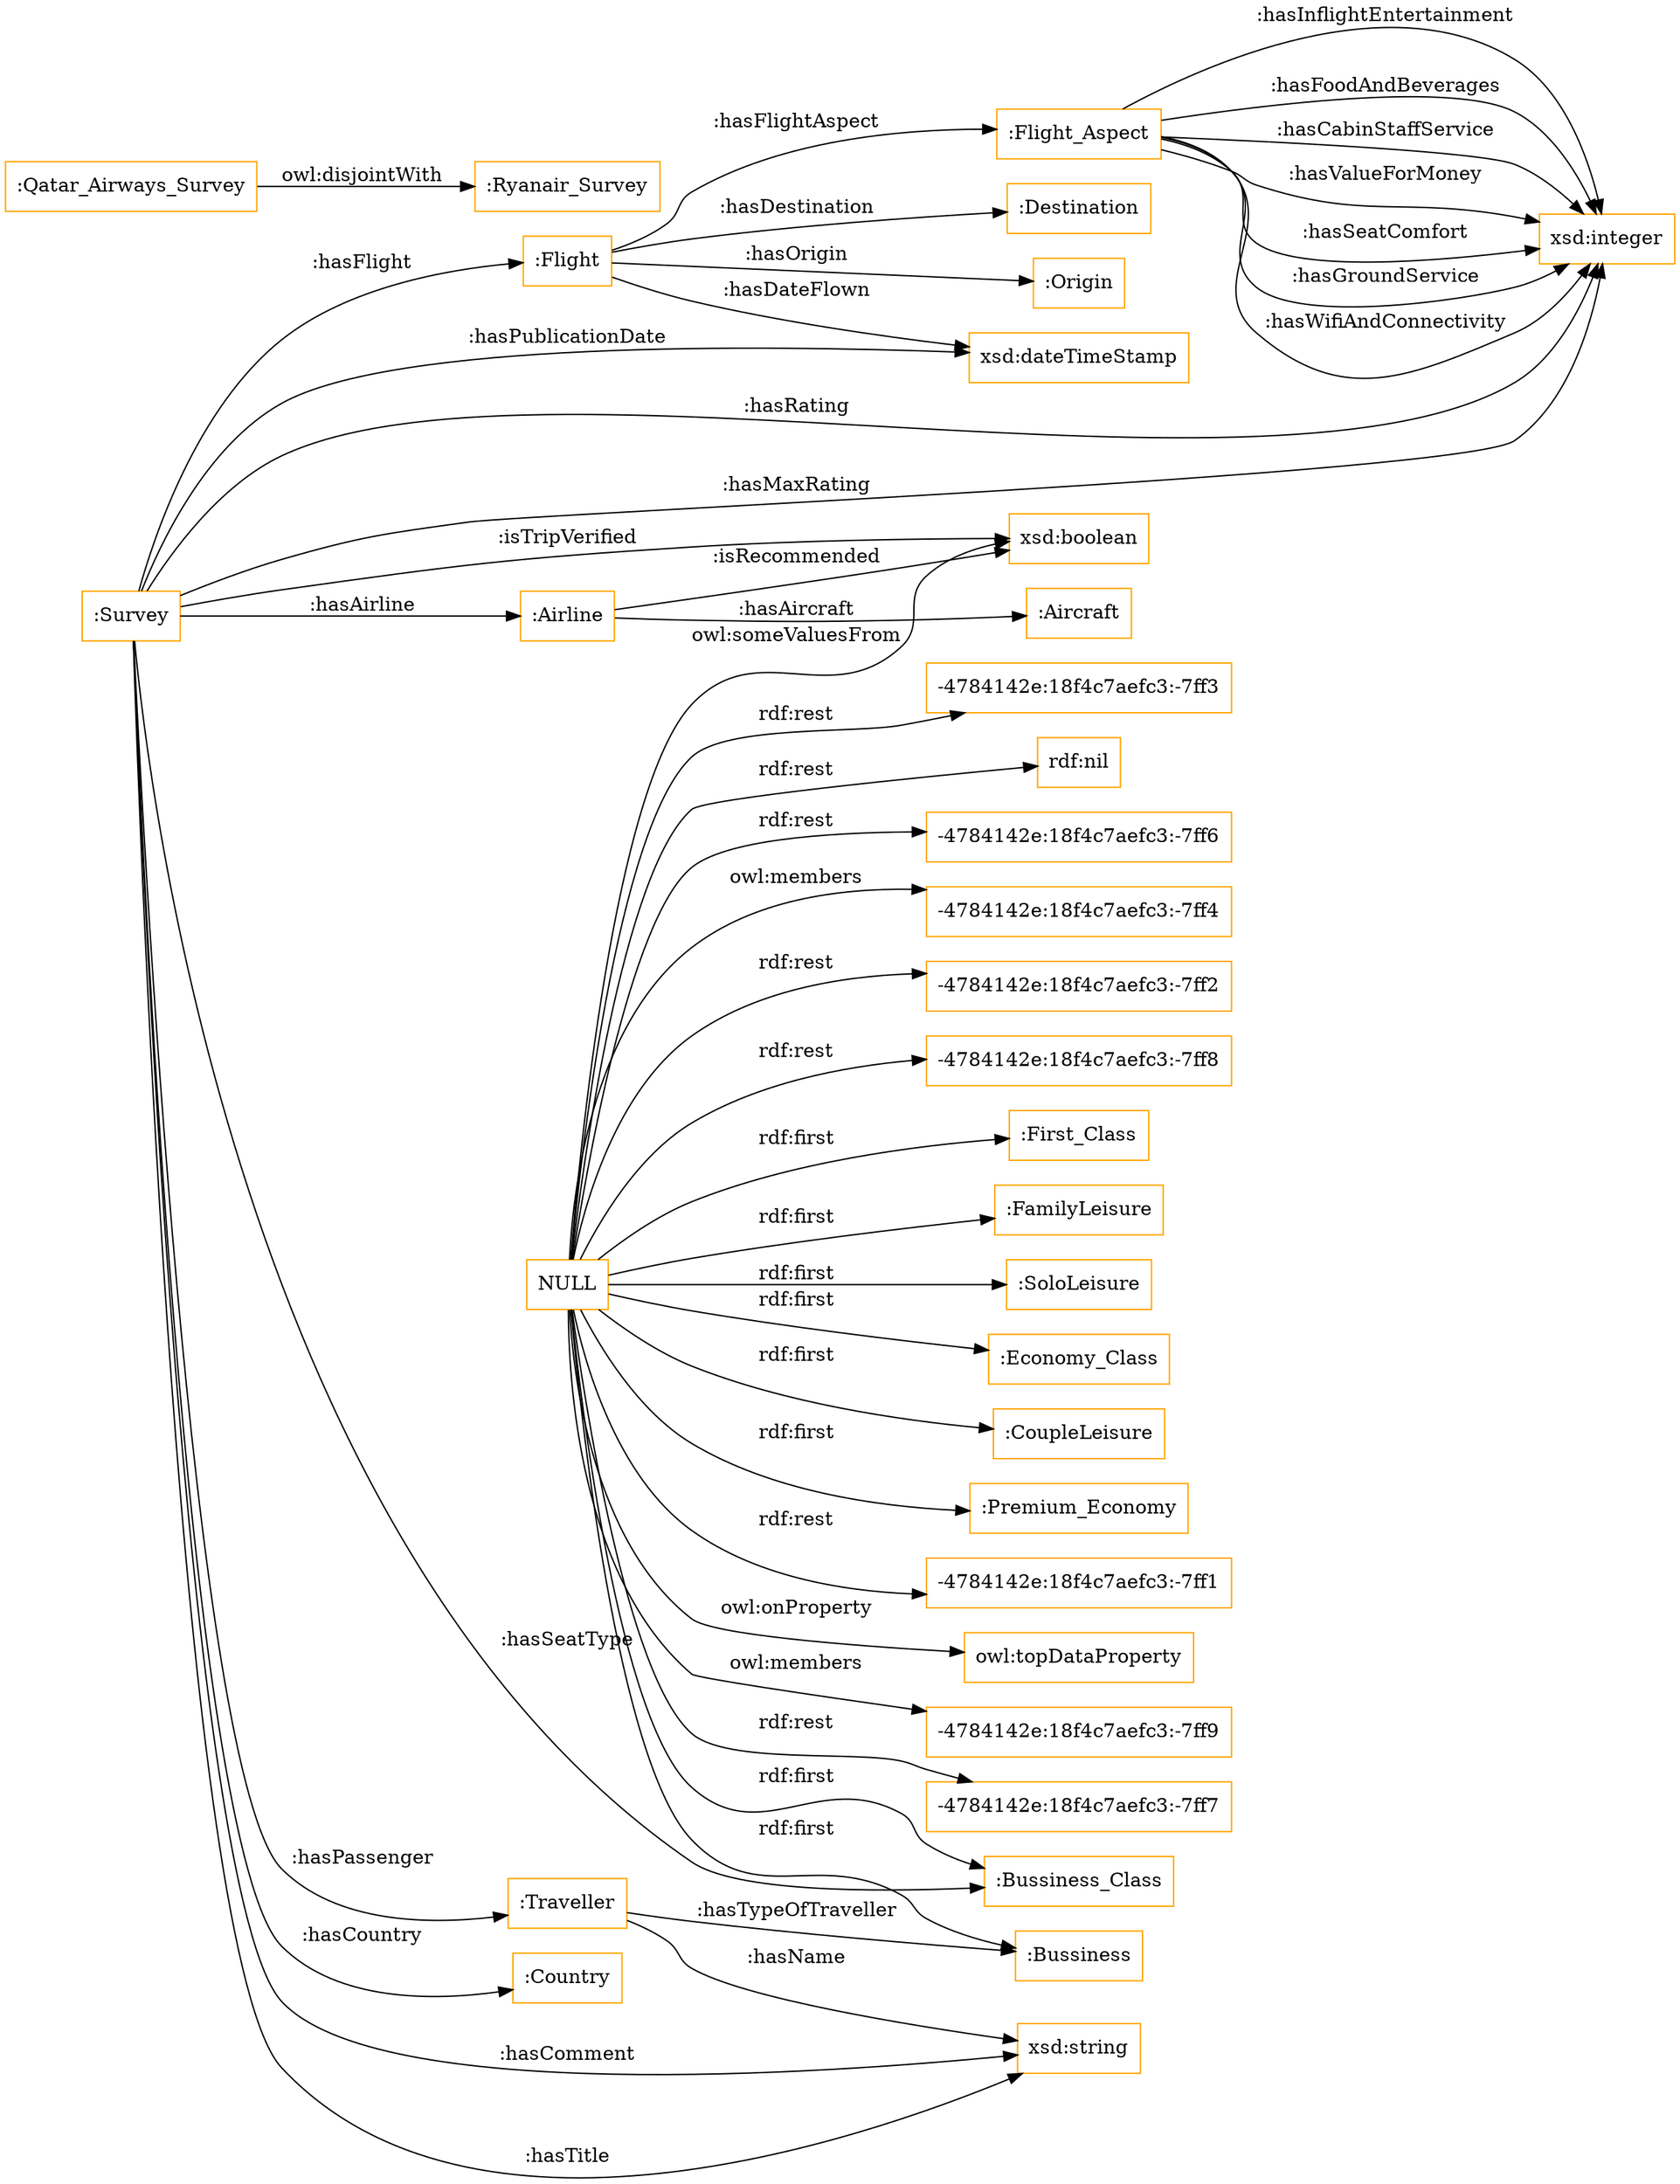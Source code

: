 digraph ar2dtool_diagram { 
rankdir=LR;
size="1501"
node [shape = rectangle, color="orange"]; ":Traveller" ":Destination" ":Flight" ":Economy_Class" ":Bussiness_Class" ":Origin" ":Aircraft" ":Flight_Aspect" ":Survey" ":First_Class" ":Qatar_Airways_Survey" ":FamilyLeisure" ":Airline" ":SoloLeisure" ":CoupleLeisure" ":Country" ":Premium_Economy" ":Ryanair_Survey" ":Bussiness" ; /*classes style*/
	"NULL" -> ":CoupleLeisure" [ label = "rdf:first" ];
	"NULL" -> "-4784142e:18f4c7aefc3:-7ff1" [ label = "rdf:rest" ];
	"NULL" -> "owl:topDataProperty" [ label = "owl:onProperty" ];
	"NULL" -> "-4784142e:18f4c7aefc3:-7ff9" [ label = "owl:members" ];
	"NULL" -> "-4784142e:18f4c7aefc3:-7ff7" [ label = "rdf:rest" ];
	"NULL" -> ":Premium_Economy" [ label = "rdf:first" ];
	"NULL" -> ":Bussiness" [ label = "rdf:first" ];
	"NULL" -> "-4784142e:18f4c7aefc3:-7ff3" [ label = "rdf:rest" ];
	"NULL" -> "rdf:nil" [ label = "rdf:rest" ];
	"NULL" -> ":Bussiness_Class" [ label = "rdf:first" ];
	"NULL" -> "-4784142e:18f4c7aefc3:-7ff6" [ label = "rdf:rest" ];
	"NULL" -> ":Economy_Class" [ label = "rdf:first" ];
	"NULL" -> ":SoloLeisure" [ label = "rdf:first" ];
	"NULL" -> ":FamilyLeisure" [ label = "rdf:first" ];
	"NULL" -> "-4784142e:18f4c7aefc3:-7ff4" [ label = "owl:members" ];
	"NULL" -> "xsd:boolean" [ label = "owl:someValuesFrom" ];
	"NULL" -> ":First_Class" [ label = "rdf:first" ];
	"NULL" -> "-4784142e:18f4c7aefc3:-7ff2" [ label = "rdf:rest" ];
	"NULL" -> "-4784142e:18f4c7aefc3:-7ff8" [ label = "rdf:rest" ];
	":Qatar_Airways_Survey" -> ":Ryanair_Survey" [ label = "owl:disjointWith" ];
	":Flight" -> ":Origin" [ label = ":hasOrigin" ];
	":Survey" -> ":Flight" [ label = ":hasFlight" ];
	":Survey" -> "xsd:integer" [ label = ":hasRating" ];
	":Survey" -> "xsd:string" [ label = ":hasTitle" ];
	":Flight_Aspect" -> "xsd:integer" [ label = ":hasValueForMoney" ];
	":Survey" -> ":Airline" [ label = ":hasAirline" ];
	":Survey" -> "xsd:dateTimeStamp" [ label = ":hasPublicationDate" ];
	":Survey" -> "xsd:boolean" [ label = ":isTripVerified" ];
	":Flight" -> "xsd:dateTimeStamp" [ label = ":hasDateFlown" ];
	":Airline" -> ":Aircraft" [ label = ":hasAircraft" ];
	":Traveller" -> "xsd:string" [ label = ":hasName" ];
	":Survey" -> "xsd:integer" [ label = ":hasMaxRating" ];
	":Survey" -> ":Country" [ label = ":hasCountry" ];
	":Flight_Aspect" -> "xsd:integer" [ label = ":hasSeatComfort" ];
	":Survey" -> "xsd:string" [ label = ":hasComment" ];
	":Survey" -> ":Traveller" [ label = ":hasPassenger" ];
	":Flight_Aspect" -> "xsd:integer" [ label = ":hasGroundService" ];
	":Flight" -> ":Destination" [ label = ":hasDestination" ];
	":Flight" -> ":Flight_Aspect" [ label = ":hasFlightAspect" ];
	":Traveller" -> ":Bussiness" [ label = ":hasTypeOfTraveller" ];
	":Flight_Aspect" -> "xsd:integer" [ label = ":hasWifiAndConnectivity" ];
	":Flight_Aspect" -> "xsd:integer" [ label = ":hasInflightEntertainment" ];
	":Survey" -> ":Bussiness_Class" [ label = ":hasSeatType" ];
	":Airline" -> "xsd:boolean" [ label = ":isRecommended" ];
	":Flight_Aspect" -> "xsd:integer" [ label = ":hasFoodAndBeverages" ];
	":Flight_Aspect" -> "xsd:integer" [ label = ":hasCabinStaffService" ];

}
